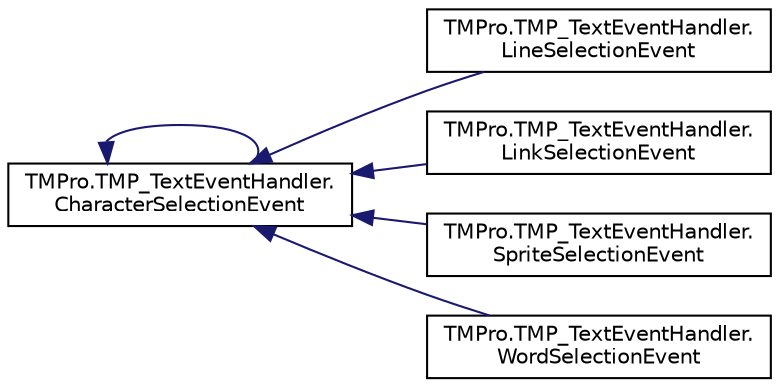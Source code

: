 digraph "Graphical Class Hierarchy"
{
  edge [fontname="Helvetica",fontsize="10",labelfontname="Helvetica",labelfontsize="10"];
  node [fontname="Helvetica",fontsize="10",shape=record];
  rankdir="LR";
  Node0 [label="UnityEvent",height=0.2,width=0.4,color="grey75", fillcolor="white", style="filled"];
  Node0 -> Node0 [dir="back",color="midnightblue",fontsize="10",style="solid",fontname="Helvetica"];
  Node0 [label="TMPro.TMP_TextEventHandler.\lCharacterSelectionEvent",height=0.2,width=0.4,color="black", fillcolor="white", style="filled",URL="$classTMPro_1_1TMP__TextEventHandler_1_1CharacterSelectionEvent.html"];
  Node0 -> Node2 [dir="back",color="midnightblue",fontsize="10",style="solid",fontname="Helvetica"];
  Node2 [label="TMPro.TMP_TextEventHandler.\lLineSelectionEvent",height=0.2,width=0.4,color="black", fillcolor="white", style="filled",URL="$classTMPro_1_1TMP__TextEventHandler_1_1LineSelectionEvent.html"];
  Node0 -> Node3 [dir="back",color="midnightblue",fontsize="10",style="solid",fontname="Helvetica"];
  Node3 [label="TMPro.TMP_TextEventHandler.\lLinkSelectionEvent",height=0.2,width=0.4,color="black", fillcolor="white", style="filled",URL="$classTMPro_1_1TMP__TextEventHandler_1_1LinkSelectionEvent.html"];
  Node0 -> Node4 [dir="back",color="midnightblue",fontsize="10",style="solid",fontname="Helvetica"];
  Node4 [label="TMPro.TMP_TextEventHandler.\lSpriteSelectionEvent",height=0.2,width=0.4,color="black", fillcolor="white", style="filled",URL="$classTMPro_1_1TMP__TextEventHandler_1_1SpriteSelectionEvent.html"];
  Node0 -> Node5 [dir="back",color="midnightblue",fontsize="10",style="solid",fontname="Helvetica"];
  Node5 [label="TMPro.TMP_TextEventHandler.\lWordSelectionEvent",height=0.2,width=0.4,color="black", fillcolor="white", style="filled",URL="$classTMPro_1_1TMP__TextEventHandler_1_1WordSelectionEvent.html"];
}
